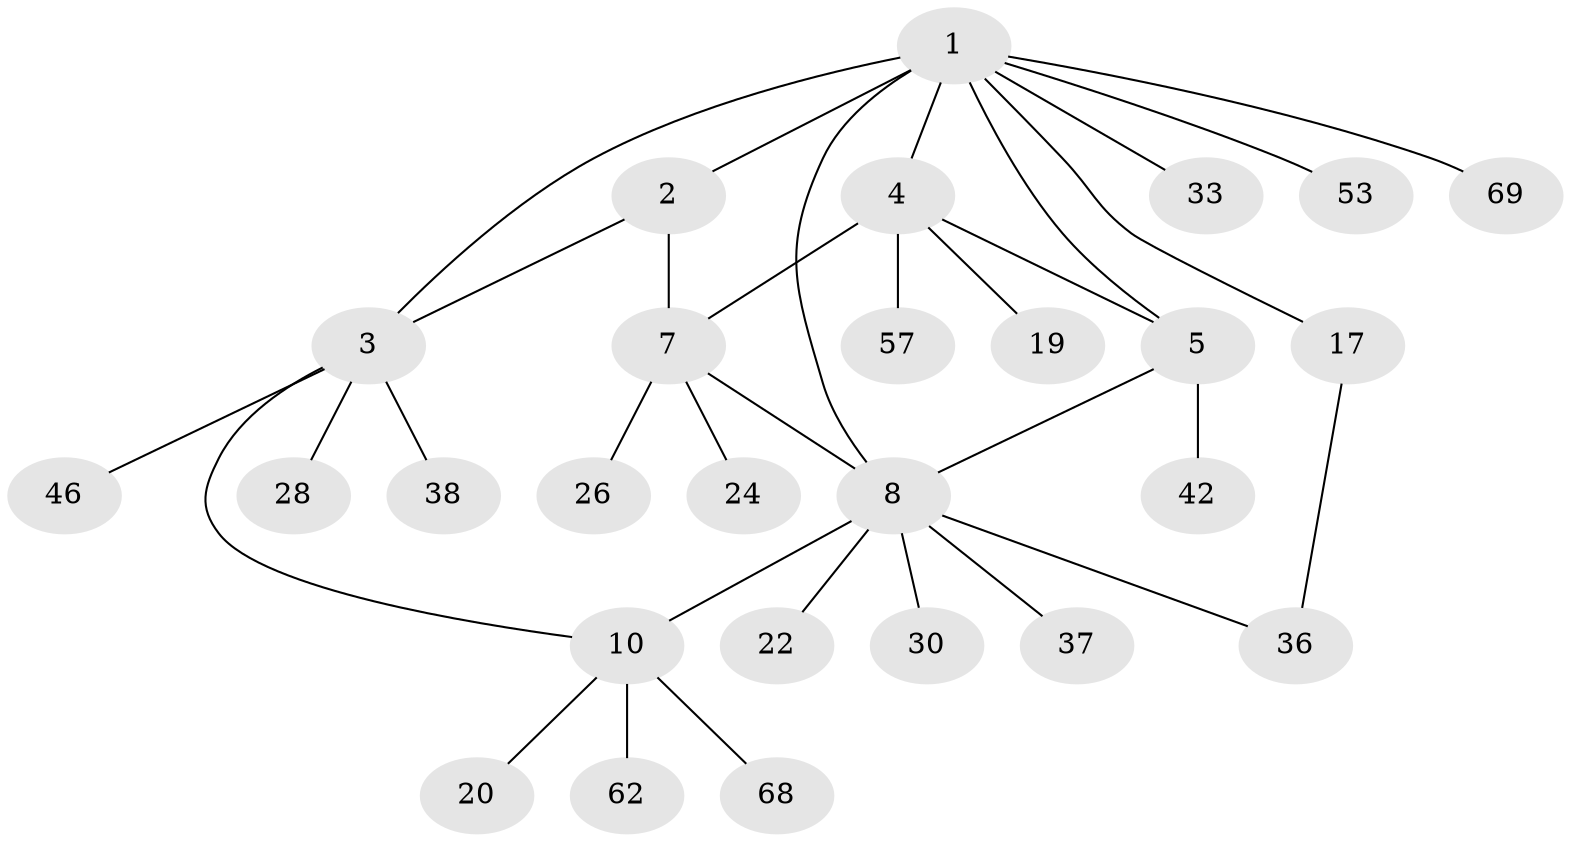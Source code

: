 // original degree distribution, {8: 0.014492753623188406, 5: 0.07246376811594203, 6: 0.07246376811594203, 7: 0.043478260869565216, 9: 0.014492753623188406, 3: 0.057971014492753624, 1: 0.6231884057971014, 4: 0.014492753623188406, 2: 0.08695652173913043}
// Generated by graph-tools (version 1.1) at 2025/19/03/04/25 18:19:50]
// undirected, 27 vertices, 33 edges
graph export_dot {
graph [start="1"]
  node [color=gray90,style=filled];
  1 [super="+29+6+64+16+23"];
  2 [super="+48"];
  3;
  4 [super="+21"];
  5;
  7 [super="+9+56+47"];
  8 [super="+25+27+11"];
  10 [super="+32"];
  17 [super="+55+61+66+50"];
  19 [super="+51+45"];
  20;
  22;
  24;
  26 [super="+35+60+49"];
  28;
  30;
  33;
  36;
  37 [super="+43"];
  38;
  42;
  46;
  53;
  57;
  62;
  68;
  69;
  1 -- 2 [weight=2];
  1 -- 3;
  1 -- 33;
  1 -- 4;
  1 -- 5 [weight=2];
  1 -- 69;
  1 -- 8 [weight=2];
  1 -- 17;
  1 -- 53;
  2 -- 3;
  2 -- 7;
  3 -- 10;
  3 -- 28;
  3 -- 38;
  3 -- 46;
  4 -- 5;
  4 -- 7;
  4 -- 19;
  4 -- 57;
  5 -- 42;
  5 -- 8;
  7 -- 8 [weight=2];
  7 -- 24;
  7 -- 26;
  8 -- 30;
  8 -- 36;
  8 -- 37;
  8 -- 22;
  8 -- 10 [weight=2];
  10 -- 20;
  10 -- 62;
  10 -- 68;
  17 -- 36;
}
